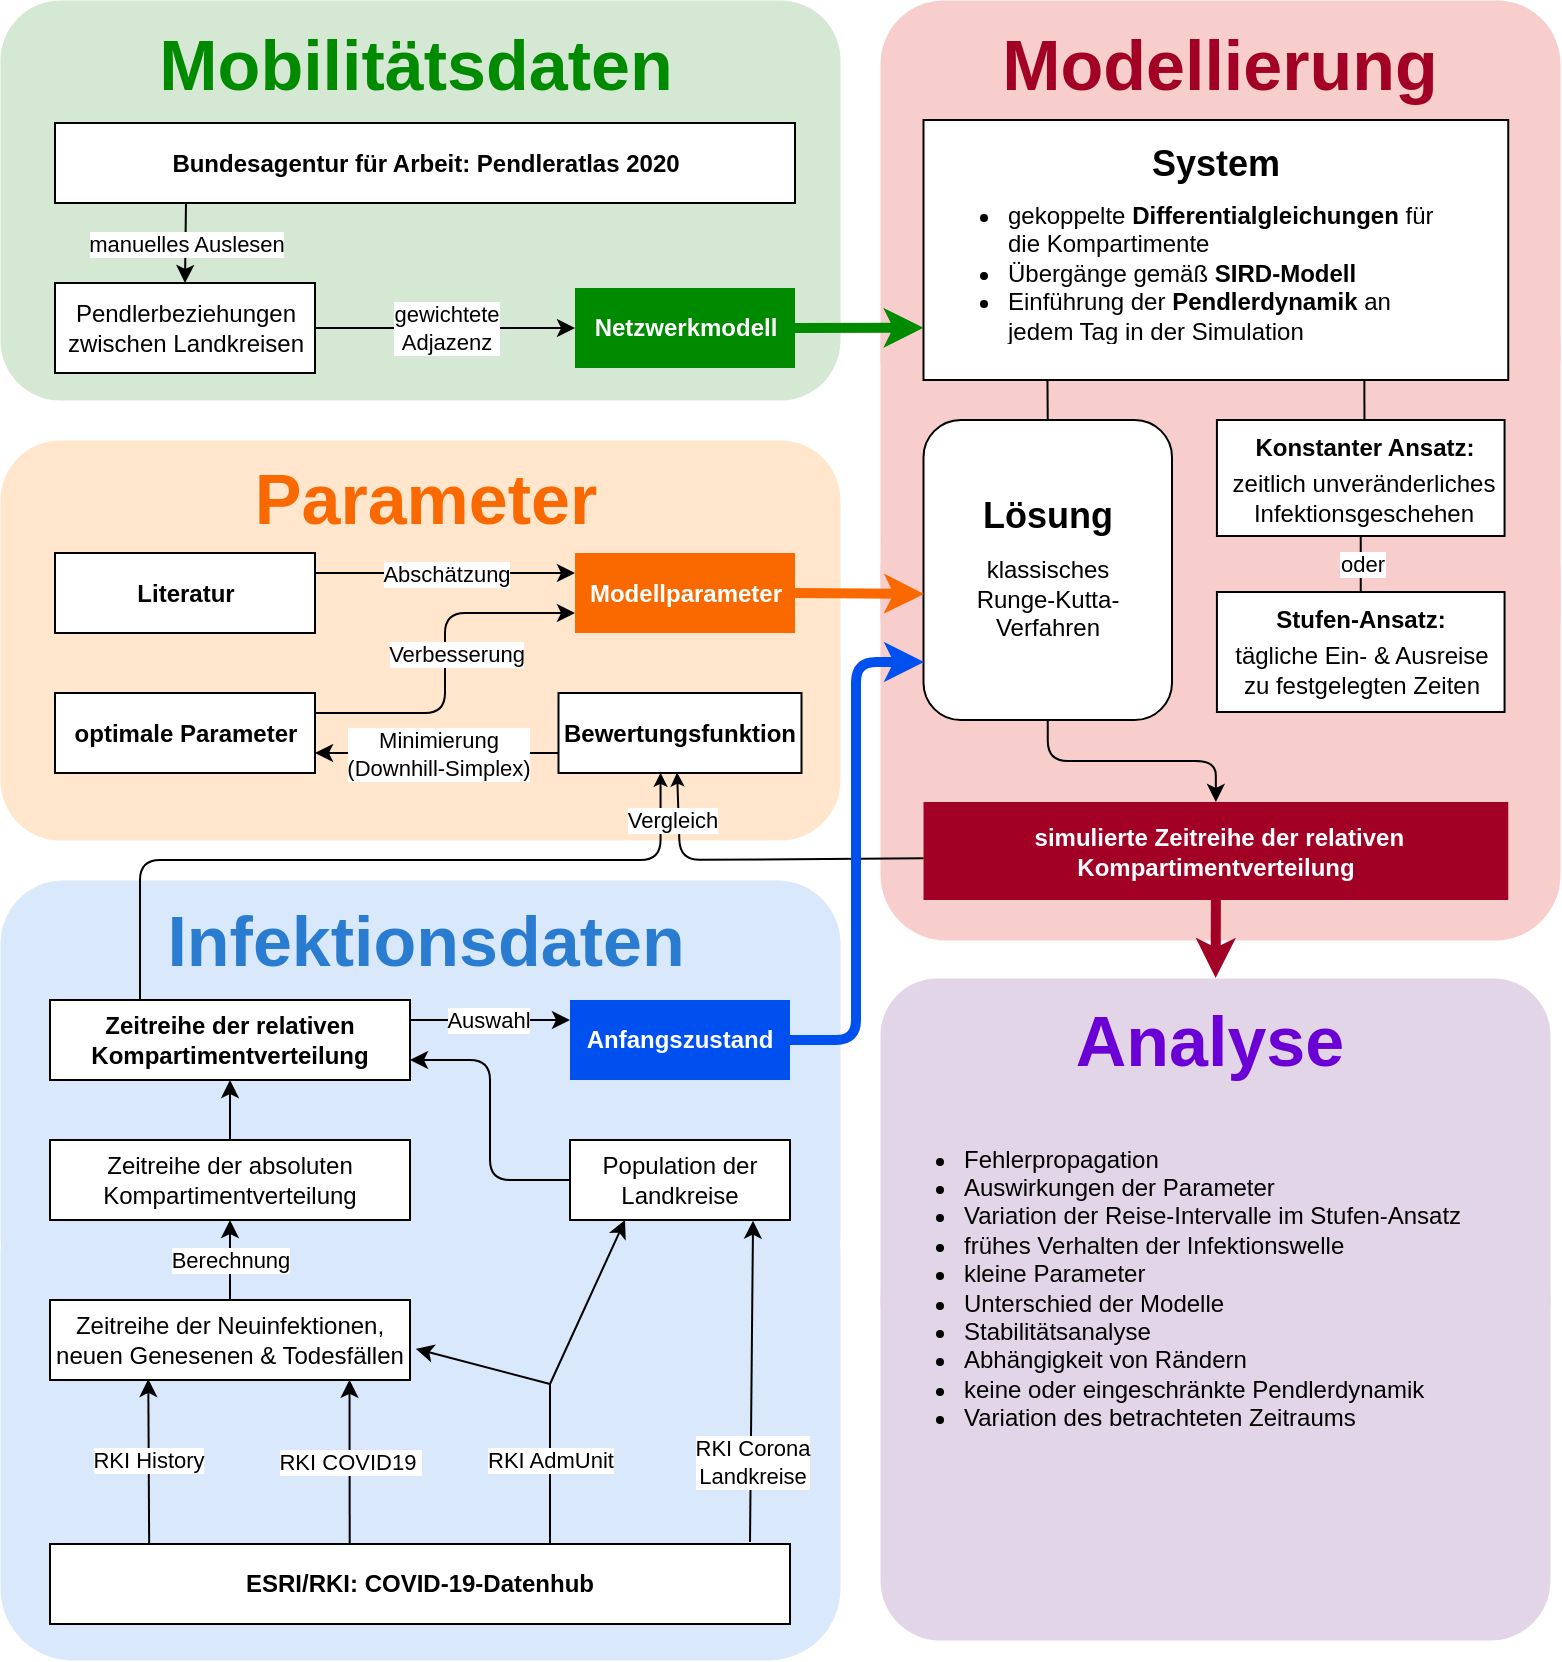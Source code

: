 <mxfile version="15.2.7" type="device"><diagram id="3AYCVtzGoSpn9Vro6qWg" name="Page-1"><mxGraphModel dx="1024" dy="-3008" grid="0" gridSize="10" guides="1" tooltips="1" connect="1" arrows="1" fold="1" page="1" pageScale="1" pageWidth="827" pageHeight="900" math="1" shadow="0"><root><mxCell id="0"/><mxCell id="1" parent="0"/><mxCell id="ZCqwVkAzdI1a6bCoszk0-41" value="" style="rounded=1;whiteSpace=wrap;html=1;strokeWidth=0;fillColor=#e1d5e7;strokeColor=none;" parent="1" vertex="1"><mxGeometry x="464" y="4129" width="335" height="190" as="geometry"/></mxCell><mxCell id="ZCqwVkAzdI1a6bCoszk0-40" value="" style="rounded=1;whiteSpace=wrap;html=1;strokeWidth=0;fillColor=#f8cecc;strokeColor=none;" parent="1" vertex="1"><mxGeometry x="464" y="3779.75" width="340" height="198.5" as="geometry"/></mxCell><mxCell id="ZCqwVkAzdI1a6bCoszk0-39" value="" style="rounded=1;whiteSpace=wrap;html=1;strokeWidth=0;fillColor=#f8cecc;strokeColor=none;" parent="1" vertex="1"><mxGeometry x="464" y="3640" width="340" height="211.5" as="geometry"/></mxCell><mxCell id="ZCqwVkAzdI1a6bCoszk0-32" value="" style="rounded=1;whiteSpace=wrap;html=1;strokeWidth=0;fillColor=#dae8fc;strokeColor=none;" parent="1" vertex="1"><mxGeometry x="24" y="4230" width="420" height="240" as="geometry"/></mxCell><mxCell id="ZCqwVkAzdI1a6bCoszk0-2" value="" style="rounded=1;whiteSpace=wrap;html=1;strokeWidth=0;fillColor=#ffe6cc;strokeColor=none;" parent="1" vertex="1"><mxGeometry x="24" y="3860" width="420" height="200" as="geometry"/></mxCell><mxCell id="XHsace0uavuUdTPFix8g-14" value="" style="rounded=1;whiteSpace=wrap;html=1;strokeWidth=0;fillColor=#dae8fc;strokeColor=none;" parent="1" vertex="1"><mxGeometry x="24" y="4080" width="420" height="210" as="geometry"/></mxCell><mxCell id="C57uJY7JvYRW9FqgshIM-3" value="&lt;b&gt;ESRI/RKI: COVID-19-Datenhub&lt;/b&gt;" style="rounded=0;whiteSpace=wrap;html=1;" parent="1" vertex="1"><mxGeometry x="49" y="4412" width="370" height="40" as="geometry"/></mxCell><mxCell id="C57uJY7JvYRW9FqgshIM-5" value="" style="endArrow=classic;html=1;entryX=0.273;entryY=0.987;entryDx=0;entryDy=0;entryPerimeter=0;exitX=0.134;exitY=-0.001;exitDx=0;exitDy=0;exitPerimeter=0;" parent="1" source="C57uJY7JvYRW9FqgshIM-3" target="C57uJY7JvYRW9FqgshIM-16" edge="1"><mxGeometry relative="1" as="geometry"><mxPoint x="98" y="4412" as="sourcePoint"/><mxPoint x="331" y="4332" as="targetPoint"/><Array as="points"/></mxGeometry></mxCell><mxCell id="C57uJY7JvYRW9FqgshIM-6" value="RKI History" style="edgeLabel;resizable=0;html=1;align=center;verticalAlign=middle;" parent="C57uJY7JvYRW9FqgshIM-5" connectable="0" vertex="1"><mxGeometry relative="1" as="geometry"><mxPoint x="-1" y="-1" as="offset"/></mxGeometry></mxCell><mxCell id="C57uJY7JvYRW9FqgshIM-13" value="" style="endArrow=none;html=1;endFill=0;" parent="1" edge="1"><mxGeometry relative="1" as="geometry"><mxPoint x="299" y="4412" as="sourcePoint"/><mxPoint x="299" y="4332" as="targetPoint"/></mxGeometry></mxCell><mxCell id="C57uJY7JvYRW9FqgshIM-14" value="RKI AdmUnit" style="edgeLabel;resizable=0;html=1;align=center;verticalAlign=middle;" parent="C57uJY7JvYRW9FqgshIM-13" connectable="0" vertex="1"><mxGeometry relative="1" as="geometry"><mxPoint y="-2" as="offset"/></mxGeometry></mxCell><mxCell id="C57uJY7JvYRW9FqgshIM-16" value="Zeitreihe der Neuinfektionen, neuen Genesenen &amp;amp; Todesfällen" style="rounded=0;whiteSpace=wrap;html=1;" parent="1" vertex="1"><mxGeometry x="49" y="4290" width="180" height="40" as="geometry"/></mxCell><mxCell id="C57uJY7JvYRW9FqgshIM-19" value="" style="endArrow=classic;html=1;entryX=1.016;entryY=0.61;entryDx=0;entryDy=0;entryPerimeter=0;" parent="1" target="C57uJY7JvYRW9FqgshIM-16" edge="1"><mxGeometry width="50" height="50" relative="1" as="geometry"><mxPoint x="299" y="4332" as="sourcePoint"/><mxPoint x="389" y="4292" as="targetPoint"/><Array as="points"/></mxGeometry></mxCell><mxCell id="XHsace0uavuUdTPFix8g-1" value="Zeitreihe der absoluten Kompartimentverteilung" style="rounded=0;whiteSpace=wrap;html=1;" parent="1" vertex="1"><mxGeometry x="49" y="4210" width="180" height="40" as="geometry"/></mxCell><mxCell id="XHsace0uavuUdTPFix8g-2" value="&lt;b&gt;Zeitreihe der relativen Kompartimentverteilung&lt;/b&gt;" style="rounded=0;whiteSpace=wrap;html=1;" parent="1" vertex="1"><mxGeometry x="49" y="4140" width="180" height="40" as="geometry"/></mxCell><mxCell id="XHsace0uavuUdTPFix8g-3" value="Population der Landkreise" style="rounded=0;whiteSpace=wrap;html=1;" parent="1" vertex="1"><mxGeometry x="309" y="4210" width="110" height="40" as="geometry"/></mxCell><mxCell id="XHsace0uavuUdTPFix8g-5" value="" style="endArrow=classic;html=1;exitX=0.5;exitY=0;exitDx=0;exitDy=0;entryX=0.5;entryY=1;entryDx=0;entryDy=0;" parent="1" source="XHsace0uavuUdTPFix8g-1" target="XHsace0uavuUdTPFix8g-2" edge="1"><mxGeometry width="50" height="50" relative="1" as="geometry"><mxPoint x="399" y="4192" as="sourcePoint"/><mxPoint x="394" y="4172" as="targetPoint"/></mxGeometry></mxCell><mxCell id="XHsace0uavuUdTPFix8g-6" value="" style="endArrow=classic;html=1;entryX=0.25;entryY=1;entryDx=0;entryDy=0;" parent="1" target="XHsace0uavuUdTPFix8g-3" edge="1"><mxGeometry width="50" height="50" relative="1" as="geometry"><mxPoint x="299" y="4332" as="sourcePoint"/><mxPoint x="129" y="4175" as="targetPoint"/></mxGeometry></mxCell><mxCell id="XHsace0uavuUdTPFix8g-8" value="" style="endArrow=classic;html=1;exitX=0.5;exitY=0;exitDx=0;exitDy=0;entryX=0.5;entryY=1;entryDx=0;entryDy=0;" parent="1" source="C57uJY7JvYRW9FqgshIM-16" target="XHsace0uavuUdTPFix8g-1" edge="1"><mxGeometry relative="1" as="geometry"><mxPoint x="489.0" y="4294" as="sourcePoint"/><mxPoint x="489.0" y="4254" as="targetPoint"/><Array as="points"/></mxGeometry></mxCell><mxCell id="XHsace0uavuUdTPFix8g-9" value="Berechnung" style="edgeLabel;resizable=0;html=1;align=center;verticalAlign=middle;" parent="XHsace0uavuUdTPFix8g-8" connectable="0" vertex="1"><mxGeometry relative="1" as="geometry"><mxPoint as="offset"/></mxGeometry></mxCell><mxCell id="XHsace0uavuUdTPFix8g-15" value="" style="rounded=1;whiteSpace=wrap;html=1;strokeWidth=0;fillColor=#d5e8d4;strokeColor=none;" parent="1" vertex="1"><mxGeometry x="24" y="3640" width="420" height="200" as="geometry"/></mxCell><mxCell id="XHsace0uavuUdTPFix8g-16" value="" style="rounded=1;whiteSpace=wrap;html=1;strokeWidth=0;fillColor=#f8cecc;strokeColor=none;" parent="1" vertex="1"><mxGeometry x="464" y="3891.5" width="340" height="218.5" as="geometry"/></mxCell><mxCell id="XHsace0uavuUdTPFix8g-20" value="&lt;b&gt;Bundesagentur für Arbeit: Pendleratlas 2020&lt;/b&gt;" style="rounded=0;whiteSpace=wrap;html=1;" parent="1" vertex="1"><mxGeometry x="51.5" y="3701.5" width="370" height="40" as="geometry"/></mxCell><mxCell id="XHsace0uavuUdTPFix8g-21" value="Pendlerbeziehungen&lt;br&gt;zwischen Landkreisen" style="rounded=0;whiteSpace=wrap;html=1;" parent="1" vertex="1"><mxGeometry x="51.5" y="3781.5" width="130" height="45" as="geometry"/></mxCell><mxCell id="XHsace0uavuUdTPFix8g-23" value="" style="endArrow=classic;html=1;entryX=0.5;entryY=0;entryDx=0;entryDy=0;exitX=0.177;exitY=0.999;exitDx=0;exitDy=0;exitPerimeter=0;" parent="1" source="XHsace0uavuUdTPFix8g-20" target="XHsace0uavuUdTPFix8g-21" edge="1"><mxGeometry relative="1" as="geometry"><mxPoint x="166.5" y="3750.5" as="sourcePoint"/><mxPoint x="211.5" y="3841" as="targetPoint"/></mxGeometry></mxCell><mxCell id="XHsace0uavuUdTPFix8g-24" value="manuelles Auslesen" style="edgeLabel;resizable=0;html=1;align=center;verticalAlign=middle;" parent="XHsace0uavuUdTPFix8g-23" connectable="0" vertex="1"><mxGeometry relative="1" as="geometry"/></mxCell><mxCell id="XHsace0uavuUdTPFix8g-37" value="&lt;b&gt;Netzwerkmodell&lt;br&gt;&lt;/b&gt;" style="rounded=0;whiteSpace=wrap;html=1;fontColor=#ffffff;strokeColor=none;fillColor=#008A00;" parent="1" vertex="1"><mxGeometry x="311.5" y="3784" width="110" height="40" as="geometry"/></mxCell><mxCell id="XHsace0uavuUdTPFix8g-38" value="&lt;b&gt;Anfangszustand&lt;br&gt;&lt;/b&gt;" style="rounded=0;whiteSpace=wrap;html=1;fontColor=#ffffff;strokeColor=none;fillColor=#0050EF;" parent="1" vertex="1"><mxGeometry x="309" y="4140" width="110" height="40" as="geometry"/></mxCell><mxCell id="XHsace0uavuUdTPFix8g-43" value="" style="endArrow=classic;html=1;exitX=1;exitY=0.25;exitDx=0;exitDy=0;entryX=0;entryY=0.25;entryDx=0;entryDy=0;" parent="1" source="XHsace0uavuUdTPFix8g-2" target="XHsace0uavuUdTPFix8g-38" edge="1"><mxGeometry relative="1" as="geometry"><mxPoint x="404" y="4101" as="sourcePoint"/><mxPoint x="445" y="4081" as="targetPoint"/></mxGeometry></mxCell><mxCell id="XHsace0uavuUdTPFix8g-44" value="Auswahl" style="edgeLabel;resizable=0;html=1;align=center;verticalAlign=middle;" parent="XHsace0uavuUdTPFix8g-43" connectable="0" vertex="1"><mxGeometry relative="1" as="geometry"><mxPoint x="-1" as="offset"/></mxGeometry></mxCell><mxCell id="XHsace0uavuUdTPFix8g-56" value="" style="rounded=0;whiteSpace=wrap;html=1;strokeWidth=1;" parent="1" vertex="1"><mxGeometry x="485.75" y="3700" width="292.37" height="130" as="geometry"/></mxCell><mxCell id="XHsace0uavuUdTPFix8g-57" value="&lt;b style=&quot;font-size: 18px;&quot;&gt;System&lt;/b&gt;" style="text;html=1;strokeColor=none;fillColor=none;align=center;verticalAlign=middle;whiteSpace=wrap;rounded=0;fontSize=18;" parent="1" vertex="1"><mxGeometry x="611.94" y="3711.5" width="40" height="20" as="geometry"/></mxCell><mxCell id="XHsace0uavuUdTPFix8g-62" value="&lt;ul&gt;&lt;li&gt;gekoppelte &lt;b&gt;Differentialgleichungen &lt;/b&gt;für die Kompartimente&lt;/li&gt;&lt;li&gt;Übergänge gemäß&amp;nbsp;&lt;b&gt;SIRD-Modell&lt;/b&gt;&lt;/li&gt;&lt;li&gt;Einführung der &lt;b&gt;Pendlerdynamik&lt;/b&gt;&amp;nbsp;an jedem Tag in der Simulation&lt;/li&gt;&lt;/ul&gt;" style="text;strokeColor=none;fillColor=none;html=1;whiteSpace=wrap;verticalAlign=middle;overflow=hidden;" parent="1" vertex="1"><mxGeometry x="485.75" y="3726.87" width="268.25" height="87.25" as="geometry"/></mxCell><mxCell id="XHsace0uavuUdTPFix8g-63" value="" style="endArrow=classic;html=1;fontSize=18;exitX=1;exitY=0.5;exitDx=0;exitDy=0;entryX=0;entryY=0.883;entryDx=0;entryDy=0;fillColor=#60a917;strokeWidth=5;startArrow=none;startFill=0;strokeColor=#008A00;sourcePerimeterSpacing=8;startSize=4;entryPerimeter=0;endSize=4;" parent="1" source="XHsace0uavuUdTPFix8g-37" target="XHsace0uavuUdTPFix8g-62" edge="1"><mxGeometry width="50" height="50" relative="1" as="geometry"><mxPoint x="694" y="4092" as="sourcePoint"/><mxPoint x="584" y="4011" as="targetPoint"/></mxGeometry></mxCell><mxCell id="BC4wP2_lzp6e28UWFPCA-1" value="Mobilitätsdaten" style="text;strokeColor=none;fillColor=none;align=center;verticalAlign=middle;rounded=0;horizontal=1;labelBorderColor=none;whiteSpace=wrap;html=1;fontSize=35;fontStyle=1;fontColor=#008A00;" parent="1" vertex="1"><mxGeometry x="211.5" y="3661.5" width="40" height="20" as="geometry"/></mxCell><mxCell id="BC4wP2_lzp6e28UWFPCA-2" value="Infektionsdaten" style="text;strokeColor=none;fillColor=none;align=center;verticalAlign=middle;rounded=0;horizontal=1;labelBorderColor=none;whiteSpace=wrap;html=1;fontSize=35;fontStyle=1;fontColor=#297CCF;" parent="1" vertex="1"><mxGeometry x="216.5" y="4100" width="40" height="20" as="geometry"/></mxCell><mxCell id="BC4wP2_lzp6e28UWFPCA-3" value="&lt;font color=&quot;#a20025&quot;&gt;Modellierung&lt;/font&gt;" style="text;strokeColor=none;fillColor=none;align=center;verticalAlign=middle;rounded=0;horizontal=1;labelBorderColor=none;whiteSpace=wrap;html=1;fontSize=35;fontStyle=1;fontColor=#297CCF;" parent="1" vertex="1"><mxGeometry x="614" y="3661.5" width="40" height="20" as="geometry"/></mxCell><mxCell id="BC4wP2_lzp6e28UWFPCA-5" value="" style="rounded=1;whiteSpace=wrap;html=1;strokeWidth=0;fillColor=#e1d5e7;strokeColor=none;" parent="1" vertex="1"><mxGeometry x="464" y="4260" width="335" height="200" as="geometry"/></mxCell><mxCell id="BC4wP2_lzp6e28UWFPCA-6" value="&lt;font&gt;Parameter&lt;/font&gt;" style="text;strokeColor=none;fillColor=none;align=center;verticalAlign=middle;rounded=0;horizontal=1;labelBorderColor=none;whiteSpace=wrap;html=1;fontSize=35;fontStyle=1;fontColor=#FA6800;" parent="1" vertex="1"><mxGeometry x="216.5" y="3879" width="40" height="20" as="geometry"/></mxCell><mxCell id="BC4wP2_lzp6e28UWFPCA-7" value="&lt;font color=&quot;#6b00d6&quot;&gt;Analyse&lt;/font&gt;" style="text;strokeColor=none;fillColor=none;align=center;verticalAlign=middle;rounded=0;horizontal=1;labelBorderColor=none;whiteSpace=wrap;html=1;fontSize=35;fontStyle=1;fontColor=#297CCF;" parent="1" vertex="1"><mxGeometry x="609" y="4150" width="40" height="20" as="geometry"/></mxCell><mxCell id="BC4wP2_lzp6e28UWFPCA-20" value="&lt;ul&gt;&lt;li&gt;Fehlerpropagation&lt;/li&gt;&lt;li&gt;Auswirkungen der Parameter&lt;/li&gt;&lt;li&gt;Variation der Reise-Intervalle im Stufen-Ansatz&lt;/li&gt;&lt;li&gt;frühes Verhalten der Infektionswelle&lt;/li&gt;&lt;li&gt;kleine Parameter&lt;/li&gt;&lt;li&gt;Unterschied der Modelle&lt;/li&gt;&lt;li&gt;Stabilitätsanalyse&lt;/li&gt;&lt;li&gt;Abhängigkeit von Rändern&lt;/li&gt;&lt;li&gt;keine oder eingeschränkte Pendlerdynamik&lt;/li&gt;&lt;li&gt;Variation des betrachteten Zeitraums&lt;/li&gt;&lt;/ul&gt;" style="text;strokeColor=none;fillColor=none;html=1;whiteSpace=wrap;verticalAlign=middle;overflow=hidden;fontSize=12;fontColor=#000000;" parent="1" vertex="1"><mxGeometry x="464" y="4180" width="301" height="208" as="geometry"/></mxCell><mxCell id="BC4wP2_lzp6e28UWFPCA-21" value="&lt;b&gt;&amp;nbsp;simulierte Zeitreihe der relativen Kompartimentverteilung&lt;/b&gt;" style="rounded=0;whiteSpace=wrap;html=1;fontColor=#ffffff;strokeColor=none;fillColor=#A20025;" parent="1" vertex="1"><mxGeometry x="485.76" y="4041" width="292.37" height="49" as="geometry"/></mxCell><mxCell id="BC4wP2_lzp6e28UWFPCA-60" value="" style="rounded=0;whiteSpace=wrap;html=1;fontSize=12;fontColor=#000000;strokeColor=#000000;strokeWidth=1;verticalAlign=middle;" parent="1" vertex="1"><mxGeometry x="632.46" y="3850" width="143.82" height="58" as="geometry"/></mxCell><mxCell id="BC4wP2_lzp6e28UWFPCA-13" value="&lt;font style=&quot;font-size: 12px&quot; color=&quot;#000000&quot;&gt;&lt;b&gt;Konstanter Ansatz:&lt;/b&gt;&lt;/font&gt;" style="text;html=1;strokeColor=none;fillColor=none;align=center;verticalAlign=middle;whiteSpace=wrap;rounded=0;fontSize=35;fontColor=#297CCF;" parent="1" vertex="1"><mxGeometry x="643.71" y="3849.5" width="125" height="10" as="geometry"/></mxCell><mxCell id="BC4wP2_lzp6e28UWFPCA-19" value="zeitlich unveränderliches Infektionsgeschehen" style="text;strokeColor=none;fillColor=none;align=center;verticalAlign=middle;whiteSpace=wrap;rounded=0;fontSize=12;" parent="1" vertex="1"><mxGeometry x="637.46" y="3879" width="137.5" height="20" as="geometry"/></mxCell><mxCell id="BC4wP2_lzp6e28UWFPCA-62" value="" style="rounded=0;whiteSpace=wrap;html=1;fontSize=12;fontColor=#000000;strokeColor=#000000;strokeWidth=1;verticalAlign=middle;" parent="1" vertex="1"><mxGeometry x="632.46" y="3936" width="143.82" height="60" as="geometry"/></mxCell><mxCell id="BC4wP2_lzp6e28UWFPCA-14" value="&lt;font style=&quot;font-size: 12px&quot; color=&quot;#000000&quot;&gt;&lt;b&gt;Stufen-Ansatz:&lt;/b&gt;&lt;/font&gt;" style="text;html=1;strokeColor=none;fillColor=none;align=center;verticalAlign=middle;whiteSpace=wrap;rounded=0;fontSize=35;fontColor=#297CCF;" parent="1" vertex="1"><mxGeometry x="641.87" y="3936" width="125" height="10" as="geometry"/></mxCell><mxCell id="BC4wP2_lzp6e28UWFPCA-18" value="tägliche Ein- &amp; Ausreise&#10;zu festgelegten Zeiten" style="text;strokeColor=none;fillColor=none;align=center;verticalAlign=middle;whiteSpace=wrap;rounded=0;fontSize=12;" parent="1" vertex="1"><mxGeometry x="630.62" y="3964.5" width="147.5" height="20" as="geometry"/></mxCell><mxCell id="BC4wP2_lzp6e28UWFPCA-70" value="&lt;br&gt;&lt;br&gt;klassisches&lt;br&gt;Runge-Kutta-Verfahren" style="rounded=1;whiteSpace=wrap;html=1;fontSize=12;strokeWidth=1;verticalAlign=middle;gradientDirection=east;" parent="1" vertex="1"><mxGeometry x="485.75" y="3850" width="124.25" height="150" as="geometry"/></mxCell><mxCell id="BC4wP2_lzp6e28UWFPCA-71" value="" style="endArrow=classic;html=1;fontSize=12;fontColor=#000000;exitX=0.5;exitY=1;exitDx=0;exitDy=0;entryX=0.5;entryY=0;entryDx=0;entryDy=0;edgeStyle=orthogonalEdgeStyle;" parent="1" source="BC4wP2_lzp6e28UWFPCA-70" target="BC4wP2_lzp6e28UWFPCA-21" edge="1"><mxGeometry width="50" height="50" relative="1" as="geometry"><mxPoint x="738.12" y="4232" as="sourcePoint"/><mxPoint x="788.12" y="4182" as="targetPoint"/></mxGeometry></mxCell><mxCell id="BC4wP2_lzp6e28UWFPCA-74" value="&lt;b&gt;Bewertungsfunktion&lt;/b&gt;" style="rounded=0;whiteSpace=wrap;html=1;" parent="1" vertex="1"><mxGeometry x="303.25" y="3986.5" width="121.5" height="40" as="geometry"/></mxCell><mxCell id="BC4wP2_lzp6e28UWFPCA-75" value="" style="endArrow=classic;html=1;fontSize=12;fontColor=#000000;exitX=0;exitY=0.75;exitDx=0;exitDy=0;entryX=1;entryY=0.75;entryDx=0;entryDy=0;" parent="1" source="BC4wP2_lzp6e28UWFPCA-74" target="BC4wP2_lzp6e28UWFPCA-77" edge="1"><mxGeometry relative="1" as="geometry"><mxPoint x="-401" y="3936.5" as="sourcePoint"/><mxPoint x="141.5" y="4016.5" as="targetPoint"/></mxGeometry></mxCell><mxCell id="BC4wP2_lzp6e28UWFPCA-76" value="Minimierung&lt;br&gt;(Downhill-Simplex)" style="edgeLabel;resizable=0;html=1;align=center;verticalAlign=middle;" parent="BC4wP2_lzp6e28UWFPCA-75" connectable="0" vertex="1"><mxGeometry relative="1" as="geometry"/></mxCell><mxCell id="BC4wP2_lzp6e28UWFPCA-77" value="&lt;b&gt;optimale Parameter&lt;/b&gt;" style="rounded=0;whiteSpace=wrap;html=1;" parent="1" vertex="1"><mxGeometry x="51.5" y="3986.5" width="130" height="40" as="geometry"/></mxCell><mxCell id="ZCqwVkAzdI1a6bCoszk0-1" value="&lt;b&gt;Modellparameter&lt;br&gt;&lt;/b&gt;" style="rounded=0;whiteSpace=wrap;html=1;fontColor=#FFFFFF;strokeColor=none;fillColor=#FA6800;" parent="1" vertex="1"><mxGeometry x="311.5" y="3916.5" width="110" height="40" as="geometry"/></mxCell><mxCell id="ZCqwVkAzdI1a6bCoszk0-13" value="" style="endArrow=classic;html=1;entryX=0.832;entryY=1.008;entryDx=0;entryDy=0;entryPerimeter=0;" parent="1" target="XHsace0uavuUdTPFix8g-3" edge="1"><mxGeometry relative="1" as="geometry"><mxPoint x="399" y="4411" as="sourcePoint"/><mxPoint x="399" y="4260" as="targetPoint"/></mxGeometry></mxCell><mxCell id="ZCqwVkAzdI1a6bCoszk0-14" value="RKI Corona&lt;br&gt;Landkreise" style="edgeLabel;resizable=0;html=1;align=center;verticalAlign=middle;" parent="ZCqwVkAzdI1a6bCoszk0-13" connectable="0" vertex="1"><mxGeometry relative="1" as="geometry"><mxPoint y="40" as="offset"/></mxGeometry></mxCell><mxCell id="ZCqwVkAzdI1a6bCoszk0-16" value="" style="endArrow=classic;html=1;entryX=0.832;entryY=0.997;entryDx=0;entryDy=0;entryPerimeter=0;exitX=0.405;exitY=0.001;exitDx=0;exitDy=0;exitPerimeter=0;" parent="1" source="C57uJY7JvYRW9FqgshIM-3" target="C57uJY7JvYRW9FqgshIM-16" edge="1"><mxGeometry relative="1" as="geometry"><mxPoint x="199" y="4410" as="sourcePoint"/><mxPoint x="249" y="4380" as="targetPoint"/></mxGeometry></mxCell><mxCell id="ZCqwVkAzdI1a6bCoszk0-17" value="RKI COVID19&amp;nbsp;" style="edgeLabel;resizable=0;html=1;align=center;verticalAlign=middle;" parent="ZCqwVkAzdI1a6bCoszk0-16" connectable="0" vertex="1"><mxGeometry relative="1" as="geometry"/></mxCell><mxCell id="ZCqwVkAzdI1a6bCoszk0-18" value="&lt;b&gt;Literatur&lt;/b&gt;" style="rounded=0;whiteSpace=wrap;html=1;" parent="1" vertex="1"><mxGeometry x="51.5" y="3916.5" width="130" height="40" as="geometry"/></mxCell><mxCell id="ZCqwVkAzdI1a6bCoszk0-21" value="" style="endArrow=classic;html=1;fontColor=#FFFFFF;entryX=0;entryY=0.25;entryDx=0;entryDy=0;exitX=1;exitY=0.25;exitDx=0;exitDy=0;" parent="1" source="ZCqwVkAzdI1a6bCoszk0-18" target="ZCqwVkAzdI1a6bCoszk0-1" edge="1"><mxGeometry relative="1" as="geometry"><mxPoint x="181.5" y="3936.26" as="sourcePoint"/><mxPoint x="281.5" y="3936.26" as="targetPoint"/></mxGeometry></mxCell><mxCell id="ZCqwVkAzdI1a6bCoszk0-22" value="Abschätzung" style="edgeLabel;resizable=0;html=1;align=center;verticalAlign=middle;" parent="ZCqwVkAzdI1a6bCoszk0-21" connectable="0" vertex="1"><mxGeometry relative="1" as="geometry"/></mxCell><mxCell id="ZCqwVkAzdI1a6bCoszk0-24" value="" style="edgeStyle=elbowEdgeStyle;elbow=horizontal;endArrow=classic;html=1;fontColor=#FFFFFF;exitX=1;exitY=0.25;exitDx=0;exitDy=0;entryX=0;entryY=0.75;entryDx=0;entryDy=0;" parent="1" source="BC4wP2_lzp6e28UWFPCA-77" target="ZCqwVkAzdI1a6bCoszk0-1" edge="1"><mxGeometry width="50" height="50" relative="1" as="geometry"><mxPoint x="271.5" y="4016.5" as="sourcePoint"/><mxPoint x="321.5" y="3966.5" as="targetPoint"/></mxGeometry></mxCell><mxCell id="ZCqwVkAzdI1a6bCoszk0-25" value="Verbesserung" style="edgeLabel;resizable=0;html=1;align=center;verticalAlign=middle;" parent="1" connectable="0" vertex="1"><mxGeometry x="251.498" y="3966.5" as="geometry"/></mxCell><mxCell id="ZCqwVkAzdI1a6bCoszk0-27" value="" style="edgeStyle=elbowEdgeStyle;elbow=horizontal;endArrow=classic;html=1;fontColor=#FFFFFF;exitX=0;exitY=0.5;exitDx=0;exitDy=0;entryX=1;entryY=0.75;entryDx=0;entryDy=0;" parent="1" source="XHsace0uavuUdTPFix8g-3" target="XHsace0uavuUdTPFix8g-2" edge="1"><mxGeometry width="50" height="50" relative="1" as="geometry"><mxPoint x="249" y="4250" as="sourcePoint"/><mxPoint x="299" y="4200" as="targetPoint"/></mxGeometry></mxCell><mxCell id="ZCqwVkAzdI1a6bCoszk0-28" value="" style="endArrow=classic;html=1;fontColor=#FFFFFF;exitX=1;exitY=0.5;exitDx=0;exitDy=0;entryX=0;entryY=0.5;entryDx=0;entryDy=0;" parent="1" source="XHsace0uavuUdTPFix8g-21" target="XHsace0uavuUdTPFix8g-37" edge="1"><mxGeometry relative="1" as="geometry"><mxPoint x="271.5" y="3841.5" as="sourcePoint"/><mxPoint x="371.5" y="3841.5" as="targetPoint"/></mxGeometry></mxCell><mxCell id="ZCqwVkAzdI1a6bCoszk0-29" value="gewichtete&lt;br&gt;Adjazenz" style="edgeLabel;resizable=0;html=1;align=center;verticalAlign=middle;" parent="ZCqwVkAzdI1a6bCoszk0-28" connectable="0" vertex="1"><mxGeometry relative="1" as="geometry"/></mxCell><mxCell id="ZCqwVkAzdI1a6bCoszk0-33" value="" style="endArrow=classic;html=1;fontSize=18;exitX=1;exitY=0.5;exitDx=0;exitDy=0;fillColor=#60a917;strokeWidth=5;startArrow=none;startFill=0;sourcePerimeterSpacing=8;startSize=2;strokeColor=#FA6800;endSize=4;" parent="1" source="ZCqwVkAzdI1a6bCoszk0-1" edge="1"><mxGeometry width="50" height="50" relative="1" as="geometry"><mxPoint x="421.5" y="3946.5" as="sourcePoint"/><mxPoint x="486" y="3937" as="targetPoint"/></mxGeometry></mxCell><mxCell id="ZCqwVkAzdI1a6bCoszk0-34" value="" style="endArrow=none;html=1;fontColor=#FFFFFF;startSize=10;sourcePerimeterSpacing=8;strokeWidth=1;startArrow=none;startFill=0;endFill=0;exitX=0.5;exitY=1;exitDx=0;exitDy=0;entryX=0.5;entryY=0;entryDx=0;entryDy=0;" parent="1" source="BC4wP2_lzp6e28UWFPCA-60" target="BC4wP2_lzp6e28UWFPCA-62" edge="1"><mxGeometry relative="1" as="geometry"><mxPoint x="638.12" y="3948" as="sourcePoint"/><mxPoint x="704.12" y="3928" as="targetPoint"/></mxGeometry></mxCell><mxCell id="ZCqwVkAzdI1a6bCoszk0-35" value="oder" style="edgeLabel;resizable=0;html=1;align=center;verticalAlign=middle;" parent="ZCqwVkAzdI1a6bCoszk0-34" connectable="0" vertex="1"><mxGeometry relative="1" as="geometry"/></mxCell><mxCell id="ZCqwVkAzdI1a6bCoszk0-38" value="" style="endArrow=none;html=1;fontColor=#FFFFFF;startSize=10;sourcePerimeterSpacing=8;strokeColor=#000000;strokeWidth=1;exitX=0.5;exitY=0;exitDx=0;exitDy=0;entryX=0.754;entryY=1;entryDx=0;entryDy=0;entryPerimeter=0;" parent="1" source="BC4wP2_lzp6e28UWFPCA-13" target="XHsace0uavuUdTPFix8g-56" edge="1"><mxGeometry width="50" height="50" relative="1" as="geometry"><mxPoint x="628.12" y="3940" as="sourcePoint"/><mxPoint x="678.12" y="3890" as="targetPoint"/></mxGeometry></mxCell><mxCell id="ZCqwVkAzdI1a6bCoszk0-43" value="" style="endArrow=classic;html=1;fontColor=#FFFFFF;startSize=7;endSize=4;sourcePerimeterSpacing=8;strokeWidth=1;exitX=0;exitY=0.575;exitDx=0;exitDy=0;exitPerimeter=0;entryX=0.488;entryY=0.995;entryDx=0;entryDy=0;entryPerimeter=0;" parent="1" source="BC4wP2_lzp6e28UWFPCA-21" target="BC4wP2_lzp6e28UWFPCA-74" edge="1"><mxGeometry width="50" height="50" relative="1" as="geometry"><mxPoint x="384" y="4100" as="sourcePoint"/><mxPoint x="364" y="4027" as="targetPoint"/><Array as="points"><mxPoint x="364" y="4070"/></Array></mxGeometry></mxCell><mxCell id="ZCqwVkAzdI1a6bCoszk0-37" value="" style="endArrow=classic;html=1;fontSize=18;exitX=1;exitY=0.5;exitDx=0;exitDy=0;fillColor=#0050ef;strokeWidth=5;startArrow=none;startFill=0;sourcePerimeterSpacing=8;startSize=7;edgeStyle=orthogonalEdgeStyle;strokeColor=#0050EF;elbow=vertical;endSize=4;" parent="1" source="XHsace0uavuUdTPFix8g-38" edge="1"><mxGeometry width="50" height="50" relative="1" as="geometry"><mxPoint x="431.5" y="3956.5" as="sourcePoint"/><mxPoint x="486" y="3971" as="targetPoint"/><Array as="points"><mxPoint x="452" y="4160"/><mxPoint x="452" y="3971"/></Array></mxGeometry></mxCell><mxCell id="ZCqwVkAzdI1a6bCoszk0-44" value="" style="edgeStyle=elbowEdgeStyle;elbow=vertical;endArrow=classic;html=1;fontColor=#FFFFFF;startSize=7;endSize=4;sourcePerimeterSpacing=8;strokeWidth=1;gradientColor=#b3b3b3;fillColor=#f5f5f5;exitX=0.25;exitY=0;exitDx=0;exitDy=0;entryX=0.42;entryY=0.997;entryDx=0;entryDy=0;entryPerimeter=0;" parent="1" source="XHsace0uavuUdTPFix8g-2" target="BC4wP2_lzp6e28UWFPCA-74" edge="1"><mxGeometry width="50" height="50" relative="1" as="geometry"><mxPoint x="294" y="4086.5" as="sourcePoint"/><mxPoint x="344" y="4036.5" as="targetPoint"/><Array as="points"><mxPoint x="224" y="4070"/></Array></mxGeometry></mxCell><mxCell id="ZCqwVkAzdI1a6bCoszk0-45" value="Vergleich" style="edgeLabel;resizable=0;html=1;align=center;verticalAlign=middle;" parent="1" connectable="0" vertex="1"><mxGeometry x="360" y="4050" as="geometry"/></mxCell><mxCell id="ZCqwVkAzdI1a6bCoszk0-48" value="" style="endArrow=classic;html=1;fontColor=#008A00;startSize=7;endSize=4;sourcePerimeterSpacing=8;strokeWidth=5;exitX=0.5;exitY=1;exitDx=0;exitDy=0;strokeColor=#A20025;" parent="1" source="BC4wP2_lzp6e28UWFPCA-21" target="ZCqwVkAzdI1a6bCoszk0-41" edge="1"><mxGeometry width="50" height="50" relative="1" as="geometry"><mxPoint x="601" y="4114" as="sourcePoint"/><mxPoint x="651" y="4064" as="targetPoint"/></mxGeometry></mxCell><mxCell id="ZCqwVkAzdI1a6bCoszk0-49" value="" style="endArrow=none;html=1;fontColor=#008A00;startSize=7;endSize=4;sourcePerimeterSpacing=8;strokeWidth=1;entryX=0.5;entryY=0;entryDx=0;entryDy=0;exitX=0.212;exitY=0.999;exitDx=0;exitDy=0;exitPerimeter=0;" parent="1" source="XHsace0uavuUdTPFix8g-56" target="BC4wP2_lzp6e28UWFPCA-70" edge="1"><mxGeometry width="50" height="50" relative="1" as="geometry"><mxPoint x="400" y="3900" as="sourcePoint"/><mxPoint x="450" y="3850" as="targetPoint"/></mxGeometry></mxCell><mxCell id="ZCqwVkAzdI1a6bCoszk0-50" value="&lt;b style=&quot;font-size: 18px&quot;&gt;Lösung&lt;/b&gt;" style="text;html=1;strokeColor=none;fillColor=none;align=center;verticalAlign=middle;whiteSpace=wrap;rounded=0;fontSize=18;" parent="1" vertex="1"><mxGeometry x="527.87" y="3888" width="40" height="20" as="geometry"/></mxCell></root></mxGraphModel></diagram></mxfile>